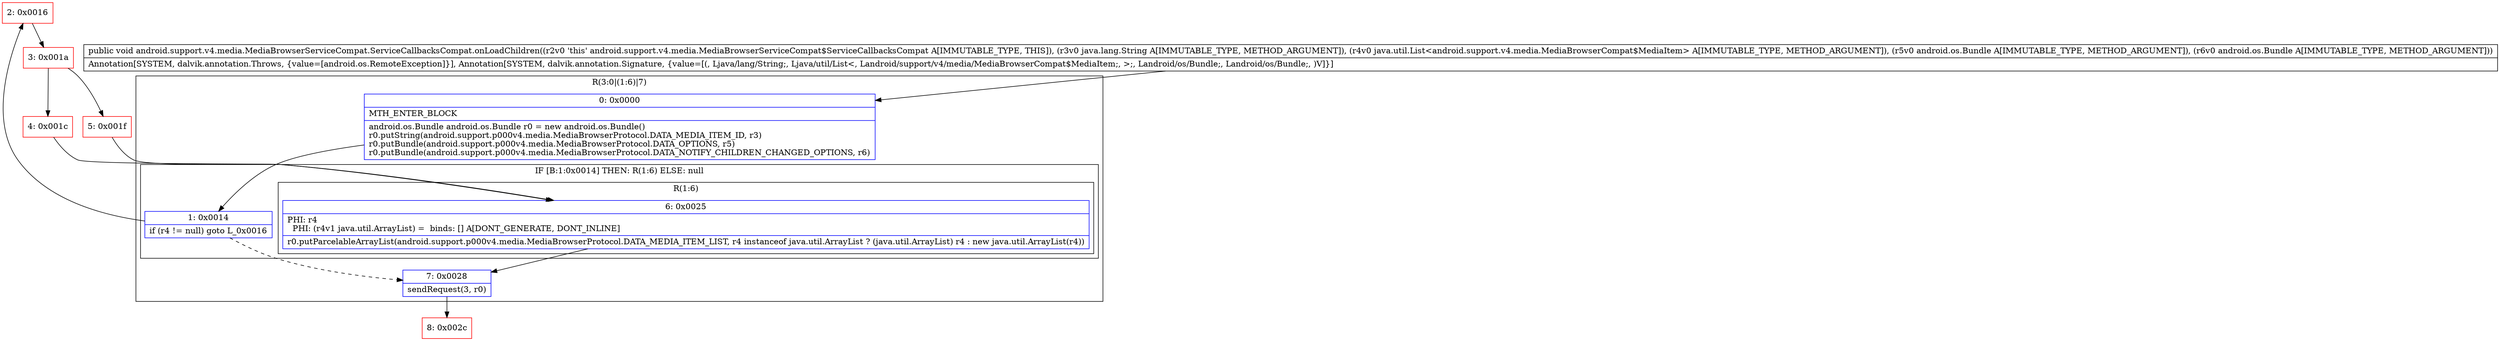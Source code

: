 digraph "CFG forandroid.support.v4.media.MediaBrowserServiceCompat.ServiceCallbacksCompat.onLoadChildren(Ljava\/lang\/String;Ljava\/util\/List;Landroid\/os\/Bundle;Landroid\/os\/Bundle;)V" {
subgraph cluster_Region_2046731162 {
label = "R(3:0|(1:6)|7)";
node [shape=record,color=blue];
Node_0 [shape=record,label="{0\:\ 0x0000|MTH_ENTER_BLOCK\l|android.os.Bundle android.os.Bundle r0 = new android.os.Bundle()\lr0.putString(android.support.p000v4.media.MediaBrowserProtocol.DATA_MEDIA_ITEM_ID, r3)\lr0.putBundle(android.support.p000v4.media.MediaBrowserProtocol.DATA_OPTIONS, r5)\lr0.putBundle(android.support.p000v4.media.MediaBrowserProtocol.DATA_NOTIFY_CHILDREN_CHANGED_OPTIONS, r6)\l}"];
subgraph cluster_IfRegion_619762392 {
label = "IF [B:1:0x0014] THEN: R(1:6) ELSE: null";
node [shape=record,color=blue];
Node_1 [shape=record,label="{1\:\ 0x0014|if (r4 != null) goto L_0x0016\l}"];
subgraph cluster_Region_304663454 {
label = "R(1:6)";
node [shape=record,color=blue];
Node_6 [shape=record,label="{6\:\ 0x0025|PHI: r4 \l  PHI: (r4v1 java.util.ArrayList) =  binds: [] A[DONT_GENERATE, DONT_INLINE]\l|r0.putParcelableArrayList(android.support.p000v4.media.MediaBrowserProtocol.DATA_MEDIA_ITEM_LIST, r4 instanceof java.util.ArrayList ? (java.util.ArrayList) r4 : new java.util.ArrayList(r4))\l}"];
}
}
Node_7 [shape=record,label="{7\:\ 0x0028|sendRequest(3, r0)\l}"];
}
Node_2 [shape=record,color=red,label="{2\:\ 0x0016}"];
Node_3 [shape=record,color=red,label="{3\:\ 0x001a}"];
Node_4 [shape=record,color=red,label="{4\:\ 0x001c}"];
Node_5 [shape=record,color=red,label="{5\:\ 0x001f}"];
Node_8 [shape=record,color=red,label="{8\:\ 0x002c}"];
MethodNode[shape=record,label="{public void android.support.v4.media.MediaBrowserServiceCompat.ServiceCallbacksCompat.onLoadChildren((r2v0 'this' android.support.v4.media.MediaBrowserServiceCompat$ServiceCallbacksCompat A[IMMUTABLE_TYPE, THIS]), (r3v0 java.lang.String A[IMMUTABLE_TYPE, METHOD_ARGUMENT]), (r4v0 java.util.List\<android.support.v4.media.MediaBrowserCompat$MediaItem\> A[IMMUTABLE_TYPE, METHOD_ARGUMENT]), (r5v0 android.os.Bundle A[IMMUTABLE_TYPE, METHOD_ARGUMENT]), (r6v0 android.os.Bundle A[IMMUTABLE_TYPE, METHOD_ARGUMENT]))  | Annotation[SYSTEM, dalvik.annotation.Throws, \{value=[android.os.RemoteException]\}], Annotation[SYSTEM, dalvik.annotation.Signature, \{value=[(, Ljava\/lang\/String;, Ljava\/util\/List\<, Landroid\/support\/v4\/media\/MediaBrowserCompat$MediaItem;, \>;, Landroid\/os\/Bundle;, Landroid\/os\/Bundle;, )V]\}]\l}"];
MethodNode -> Node_0;
Node_0 -> Node_1;
Node_1 -> Node_2;
Node_1 -> Node_7[style=dashed];
Node_6 -> Node_7;
Node_7 -> Node_8;
Node_2 -> Node_3;
Node_3 -> Node_4;
Node_3 -> Node_5;
Node_4 -> Node_6;
Node_5 -> Node_6;
}

